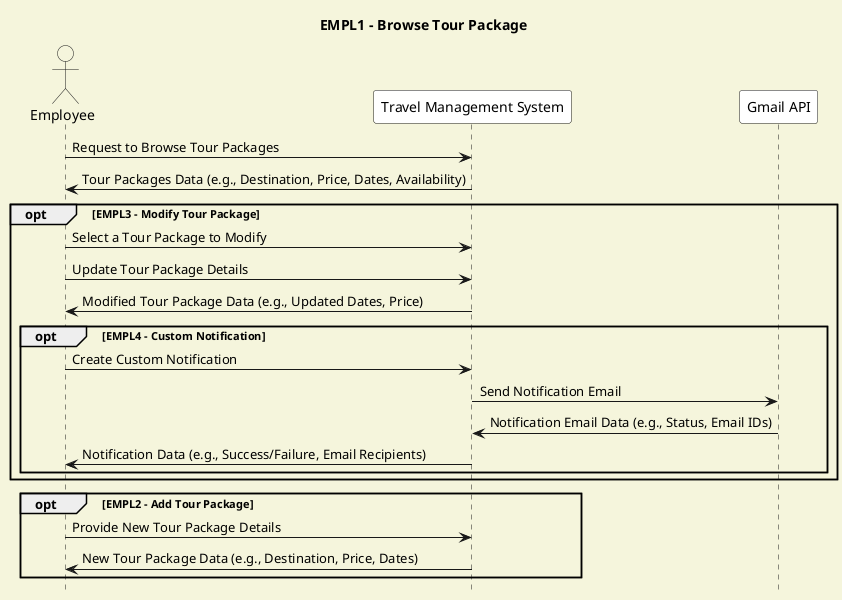@startuml
title EMPL1 - Browse Tour Package

skinparam backgroundColor #F5F5DC
hide footbox

actor "Employee" as Employee #F5F5DC
participant "Travel Management System" as TMS #FFFFFF
participant "Gmail API" as GmailAPI #FFFFFF

Employee -> TMS : Request to Browse Tour Packages
TMS -> Employee : Tour Packages Data (e.g., Destination, Price, Dates, Availability)

opt EMPL3 - Modify Tour Package
    Employee -> TMS : Select a Tour Package to Modify
    Employee -> TMS : Update Tour Package Details
    TMS -> Employee : Modified Tour Package Data (e.g., Updated Dates, Price)

    opt EMPL4 - Custom Notification
        Employee -> TMS : Create Custom Notification
        TMS -> GmailAPI : Send Notification Email
        GmailAPI -> TMS : Notification Email Data (e.g., Status, Email IDs)
        TMS -> Employee : Notification Data (e.g., Success/Failure, Email Recipients)
    end
end

opt EMPL2 - Add Tour Package
    Employee -> TMS : Provide New Tour Package Details
    TMS -> Employee : New Tour Package Data (e.g., Destination, Price, Dates)
end

@enduml
